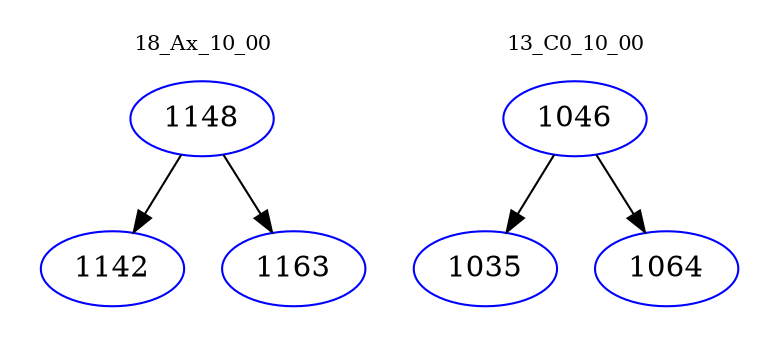 digraph{
subgraph cluster_0 {
color = white
label = "18_Ax_10_00";
fontsize=10;
T0_1148 [label="1148", color="blue"]
T0_1148 -> T0_1142 [color="black"]
T0_1142 [label="1142", color="blue"]
T0_1148 -> T0_1163 [color="black"]
T0_1163 [label="1163", color="blue"]
}
subgraph cluster_1 {
color = white
label = "13_C0_10_00";
fontsize=10;
T1_1046 [label="1046", color="blue"]
T1_1046 -> T1_1035 [color="black"]
T1_1035 [label="1035", color="blue"]
T1_1046 -> T1_1064 [color="black"]
T1_1064 [label="1064", color="blue"]
}
}
